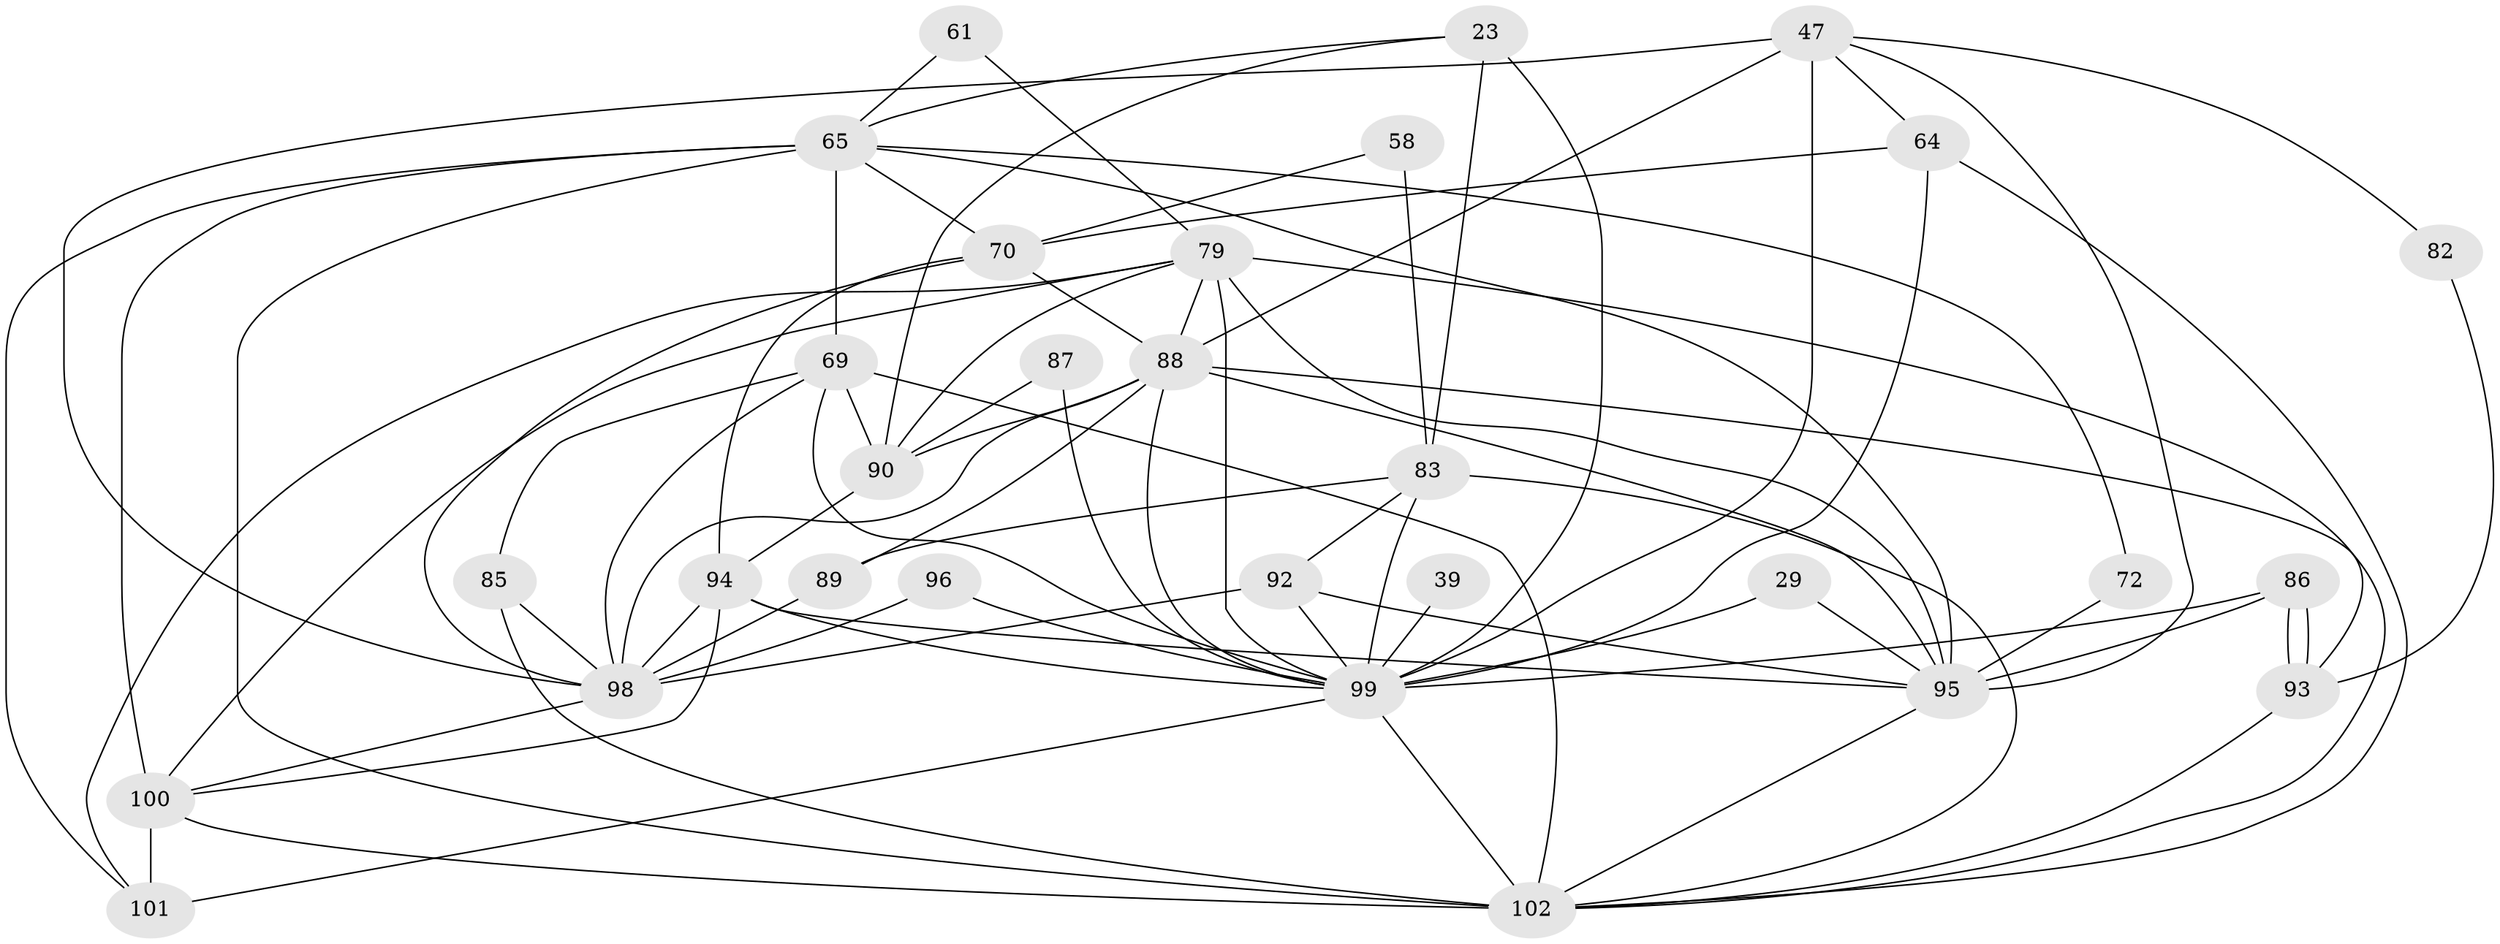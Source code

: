 // original degree distribution, {3: 0.2647058823529412, 5: 0.19607843137254902, 4: 0.28431372549019607, 7: 0.049019607843137254, 6: 0.06862745098039216, 2: 0.12745098039215685, 8: 0.00980392156862745}
// Generated by graph-tools (version 1.1) at 2025/55/03/04/25 21:55:06]
// undirected, 30 vertices, 80 edges
graph export_dot {
graph [start="1"]
  node [color=gray90,style=filled];
  23;
  29;
  39;
  47 [super="+13+43"];
  58 [super="+50"];
  61;
  64 [super="+40"];
  65 [super="+19+46"];
  69 [super="+24+63+60"];
  70 [super="+21+25"];
  72;
  79 [super="+8+48+52"];
  82;
  83 [super="+55+54+44"];
  85 [super="+75"];
  86;
  87;
  88 [super="+33+68+57+59"];
  89 [super="+45"];
  90 [super="+17"];
  92;
  93 [super="+91"];
  94 [super="+66"];
  95 [super="+32+81"];
  96;
  98 [super="+36+97"];
  99 [super="+20+76+77+84"];
  100 [super="+37+7"];
  101 [super="+28"];
  102 [super="+78+42+71+73+80"];
  23 -- 90 [weight=2];
  23 -- 65;
  23 -- 83;
  23 -- 99 [weight=3];
  29 -- 95;
  29 -- 99;
  39 -- 99 [weight=4];
  47 -- 64 [weight=2];
  47 -- 82;
  47 -- 98 [weight=2];
  47 -- 95 [weight=2];
  47 -- 88 [weight=2];
  47 -- 99 [weight=2];
  58 -- 83 [weight=3];
  58 -- 70;
  61 -- 79;
  61 -- 65;
  64 -- 70;
  64 -- 102 [weight=3];
  64 -- 99;
  65 -- 70 [weight=4];
  65 -- 72;
  65 -- 100 [weight=2];
  65 -- 101;
  65 -- 95 [weight=2];
  65 -- 102 [weight=3];
  65 -- 69;
  69 -- 98;
  69 -- 90;
  69 -- 102 [weight=3];
  69 -- 99 [weight=2];
  69 -- 85;
  70 -- 98;
  70 -- 94;
  70 -- 88 [weight=2];
  72 -- 95 [weight=2];
  79 -- 93 [weight=2];
  79 -- 90;
  79 -- 101;
  79 -- 88 [weight=2];
  79 -- 99 [weight=3];
  79 -- 100;
  79 -- 95;
  82 -- 93;
  83 -- 89 [weight=2];
  83 -- 92;
  83 -- 102;
  83 -- 99;
  85 -- 98 [weight=2];
  85 -- 102;
  86 -- 93;
  86 -- 93;
  86 -- 95;
  86 -- 99;
  87 -- 90;
  87 -- 99;
  88 -- 102 [weight=4];
  88 -- 98;
  88 -- 99;
  88 -- 89;
  88 -- 90 [weight=3];
  88 -- 95;
  89 -- 98 [weight=3];
  90 -- 94;
  92 -- 98;
  92 -- 95;
  92 -- 99;
  93 -- 102 [weight=2];
  94 -- 100 [weight=2];
  94 -- 98;
  94 -- 95 [weight=2];
  94 -- 99 [weight=4];
  95 -- 102;
  96 -- 98;
  96 -- 99;
  98 -- 100;
  99 -- 102 [weight=2];
  99 -- 101;
  100 -- 101 [weight=2];
  100 -- 102 [weight=3];
}
